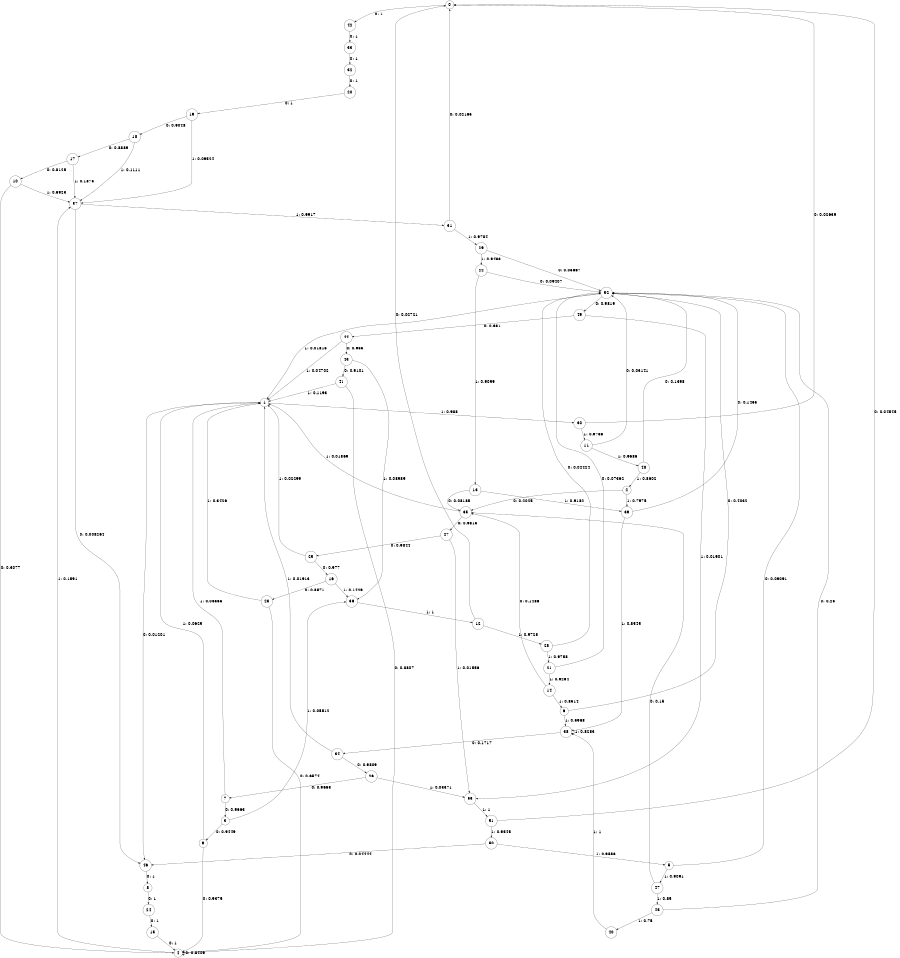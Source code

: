 digraph "ch2_both_short_L12" {
size = "6,8.5";
ratio = "fill";
node [shape = circle];
node [fontsize = 24];
edge [fontsize = 24];
0 -> 42 [label = "0: 1        "];
1 -> 46 [label = "0: 0.01201  "];
1 -> 30 [label = "1: 0.988    "];
2 -> 35 [label = "0: 0.2025   "];
2 -> 39 [label = "1: 0.7975   "];
3 -> 9 [label = "0: 0.9449   "];
3 -> 36 [label = "1: 0.05512  "];
4 -> 4 [label = "0: 0.8409   "];
4 -> 37 [label = "1: 0.1591   "];
5 -> 52 [label = "0: 0.09091  "];
5 -> 47 [label = "1: 0.9091   "];
6 -> 52 [label = "0: 0.4032   "];
6 -> 38 [label = "1: 0.5968   "];
7 -> 3 [label = "0: 0.9663   "];
7 -> 1 [label = "1: 0.03365  "];
8 -> 24 [label = "0: 1        "];
9 -> 4 [label = "0: 0.9375   "];
9 -> 1 [label = "1: 0.0625   "];
10 -> 4 [label = "0: 0.3077   "];
10 -> 37 [label = "1: 0.6923   "];
11 -> 52 [label = "0: 0.03141  "];
11 -> 48 [label = "1: 0.9686   "];
12 -> 0 [label = "0: 0.02721  "];
12 -> 28 [label = "1: 0.9728   "];
13 -> 35 [label = "0: 0.08185  "];
13 -> 39 [label = "1: 0.9182   "];
14 -> 35 [label = "0: 0.1486   "];
14 -> 6 [label = "1: 0.8514   "];
15 -> 4 [label = "0: 1        "];
16 -> 23 [label = "0: 0.8571   "];
16 -> 36 [label = "1: 0.1429   "];
17 -> 10 [label = "0: 0.8125   "];
17 -> 37 [label = "1: 0.1875   "];
18 -> 17 [label = "0: 0.8889   "];
18 -> 37 [label = "1: 0.1111   "];
19 -> 18 [label = "0: 0.9048   "];
19 -> 37 [label = "1: 0.09524  "];
20 -> 19 [label = "0: 1        "];
21 -> 52 [label = "0: 0.07362  "];
21 -> 14 [label = "1: 0.9264   "];
22 -> 52 [label = "0: 0.09407  "];
22 -> 13 [label = "1: 0.9059   "];
23 -> 4 [label = "0: 0.6574   "];
23 -> 1 [label = "1: 0.3426   "];
24 -> 15 [label = "0: 1        "];
25 -> 16 [label = "0: 0.977    "];
25 -> 1 [label = "1: 0.02299  "];
26 -> 7 [label = "0: 0.9663   "];
26 -> 53 [label = "1: 0.03371  "];
27 -> 25 [label = "0: 0.9844   "];
27 -> 53 [label = "1: 0.01556  "];
28 -> 52 [label = "0: 0.02424  "];
28 -> 21 [label = "1: 0.9758   "];
29 -> 52 [label = "0: 0.05667  "];
29 -> 22 [label = "1: 0.9433   "];
30 -> 0 [label = "0: 0.02639  "];
30 -> 11 [label = "1: 0.9736   "];
31 -> 0 [label = "0: 0.02165  "];
31 -> 29 [label = "1: 0.9784   "];
32 -> 20 [label = "0: 1        "];
33 -> 32 [label = "0: 1        "];
34 -> 26 [label = "0: 0.9809   "];
34 -> 1 [label = "1: 0.01913  "];
35 -> 27 [label = "0: 0.9813   "];
35 -> 1 [label = "1: 0.01869  "];
36 -> 12 [label = "1: 1        "];
37 -> 46 [label = "0: 0.008264  "];
37 -> 31 [label = "1: 0.9917   "];
38 -> 34 [label = "0: 0.1717   "];
38 -> 38 [label = "1: 0.8283   "];
39 -> 52 [label = "0: 0.1455   "];
39 -> 38 [label = "1: 0.8545   "];
40 -> 38 [label = "1: 1        "];
41 -> 4 [label = "0: 0.8807   "];
41 -> 1 [label = "1: 0.1193   "];
42 -> 33 [label = "0: 1        "];
43 -> 41 [label = "0: 0.9101   "];
43 -> 36 [label = "1: 0.08989  "];
44 -> 43 [label = "0: 0.953    "];
44 -> 1 [label = "1: 0.04702  "];
45 -> 52 [label = "0: 0.25     "];
45 -> 40 [label = "1: 0.75     "];
46 -> 8 [label = "0: 1        "];
47 -> 35 [label = "0: 0.15     "];
47 -> 45 [label = "1: 0.85     "];
48 -> 52 [label = "0: 0.1398   "];
48 -> 2 [label = "1: 0.8602   "];
49 -> 44 [label = "0: 0.981    "];
49 -> 53 [label = "1: 0.01901  "];
50 -> 46 [label = "0: 0.04444  "];
50 -> 5 [label = "1: 0.9556   "];
51 -> 0 [label = "0: 0.04545  "];
51 -> 50 [label = "1: 0.9545   "];
52 -> 49 [label = "0: 0.9819   "];
52 -> 1 [label = "1: 0.01815  "];
53 -> 51 [label = "1: 1        "];
}